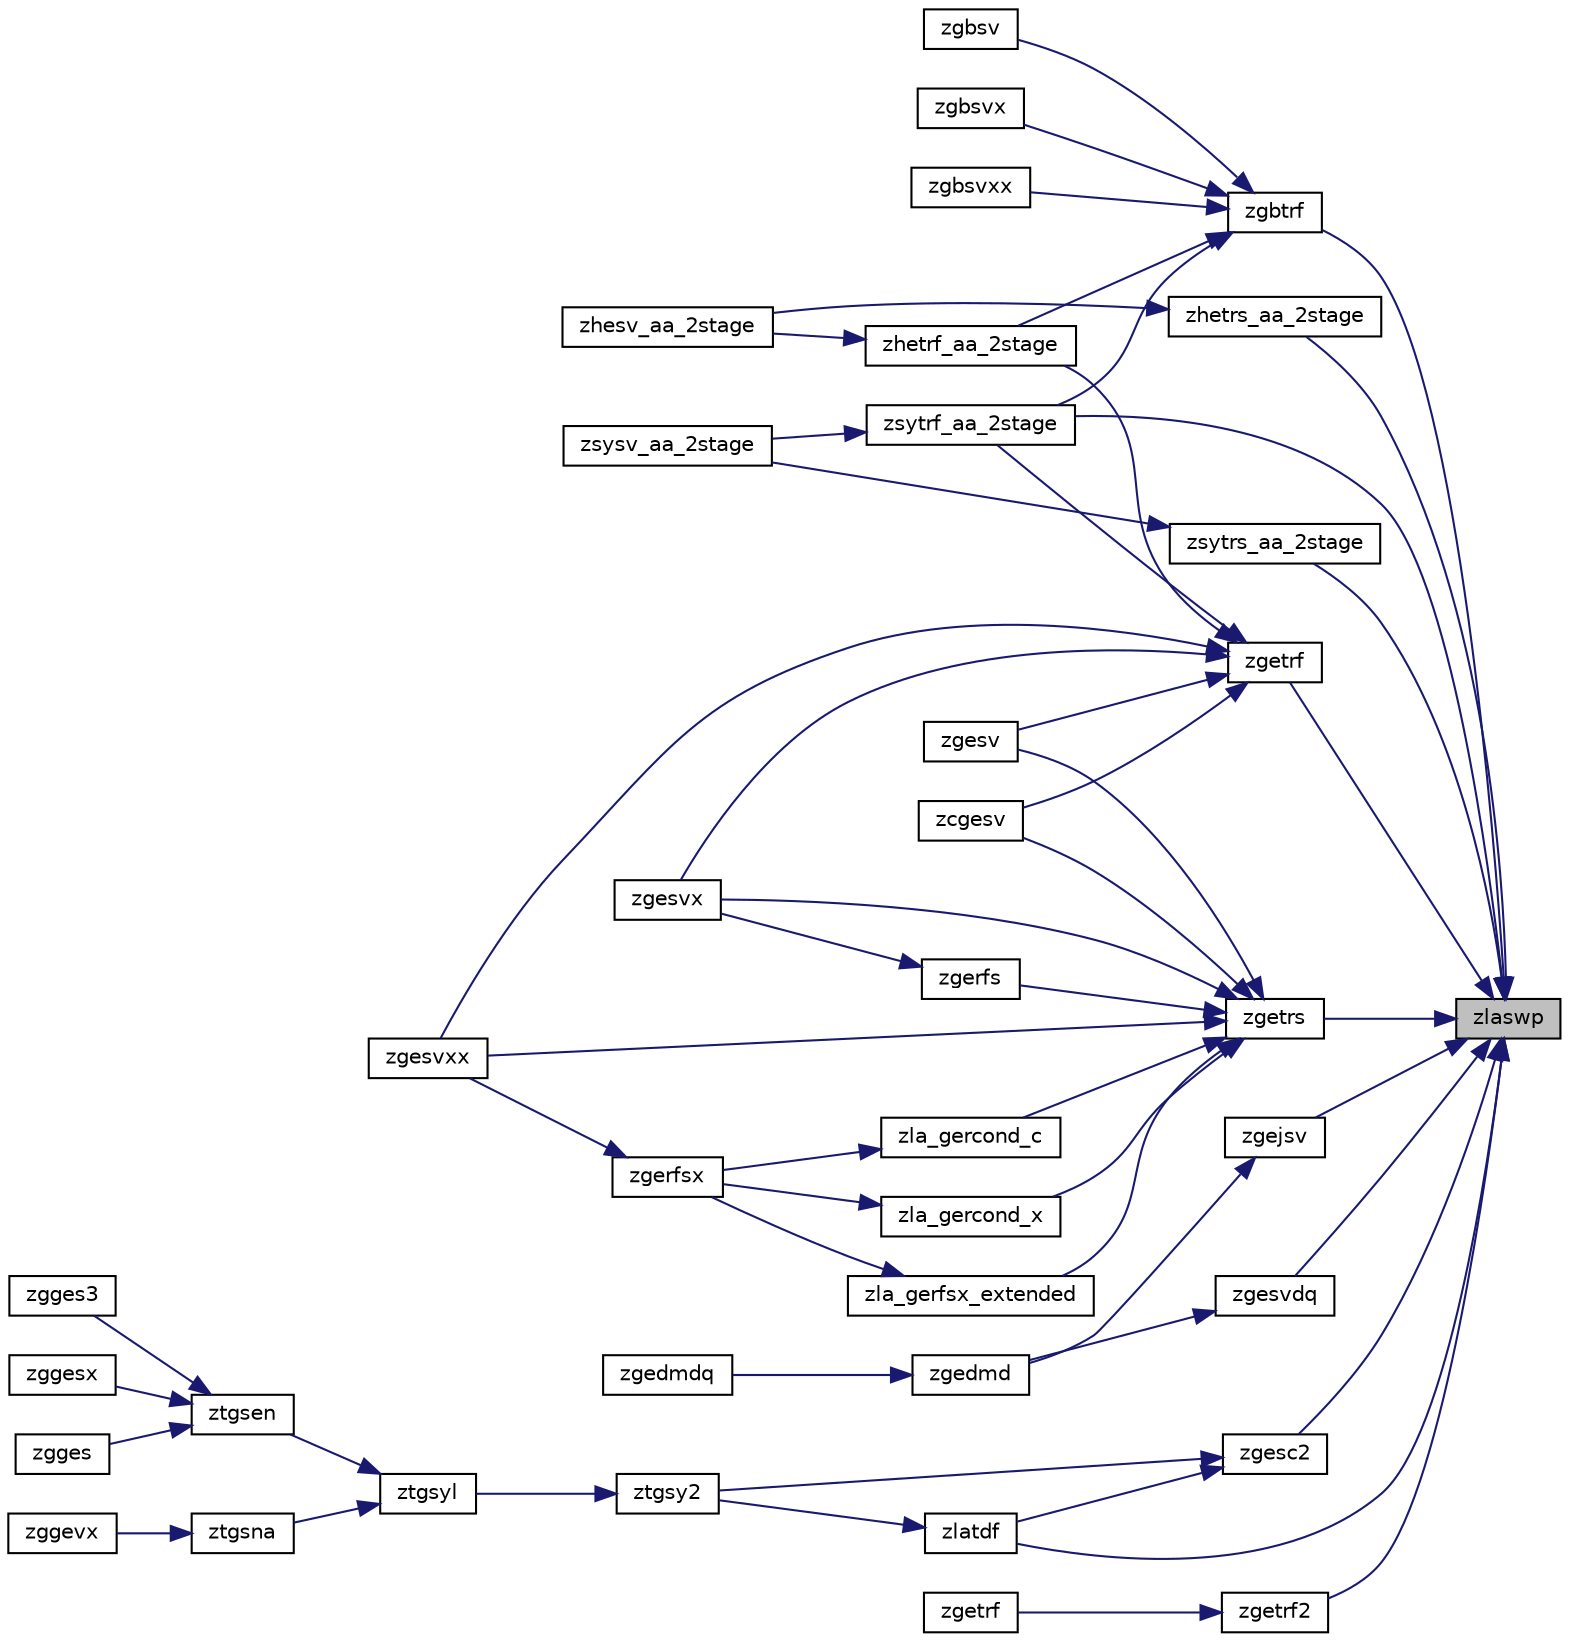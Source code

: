 digraph "zlaswp"
{
 // LATEX_PDF_SIZE
  edge [fontname="Helvetica",fontsize="10",labelfontname="Helvetica",labelfontsize="10"];
  node [fontname="Helvetica",fontsize="10",shape=record];
  rankdir="RL";
  Node1 [label="zlaswp",height=0.2,width=0.4,color="black", fillcolor="grey75", style="filled", fontcolor="black",tooltip="ZLASWP performs a series of row interchanges on a general rectangular matrix."];
  Node1 -> Node2 [dir="back",color="midnightblue",fontsize="10",style="solid",fontname="Helvetica"];
  Node2 [label="zgbtrf",height=0.2,width=0.4,color="black", fillcolor="white", style="filled",URL="$zgbtrf_8f.html#a9b98a0ba02d0dc89be7ac6319a29755d",tooltip="ZGBTRF"];
  Node2 -> Node3 [dir="back",color="midnightblue",fontsize="10",style="solid",fontname="Helvetica"];
  Node3 [label="zgbsv",height=0.2,width=0.4,color="black", fillcolor="white", style="filled",URL="$zgbsv_8f.html#a908abc0aad64131b9a32edb08510eb00",tooltip="ZGBSV computes the solution to system of linear equations A * X = B for GB matrices (simple driver)"];
  Node2 -> Node4 [dir="back",color="midnightblue",fontsize="10",style="solid",fontname="Helvetica"];
  Node4 [label="zgbsvx",height=0.2,width=0.4,color="black", fillcolor="white", style="filled",URL="$zgbsvx_8f.html#a64dec51ad6dacf882bf2d335ca583aa0",tooltip="ZGBSVX computes the solution to system of linear equations A * X = B for GB matrices"];
  Node2 -> Node5 [dir="back",color="midnightblue",fontsize="10",style="solid",fontname="Helvetica"];
  Node5 [label="zgbsvxx",height=0.2,width=0.4,color="black", fillcolor="white", style="filled",URL="$zgbsvxx_8f.html#ad0be5b79eba27d25c57e5a605bf4d730",tooltip="ZGBSVXX computes the solution to system of linear equations A * X = B for GB matrices"];
  Node2 -> Node6 [dir="back",color="midnightblue",fontsize="10",style="solid",fontname="Helvetica"];
  Node6 [label="zhetrf_aa_2stage",height=0.2,width=0.4,color="black", fillcolor="white", style="filled",URL="$zhetrf__aa__2stage_8f.html#ab944ec2289b9bf1bc48145f4d74d400b",tooltip="ZHETRF_AA_2STAGE"];
  Node6 -> Node7 [dir="back",color="midnightblue",fontsize="10",style="solid",fontname="Helvetica"];
  Node7 [label="zhesv_aa_2stage",height=0.2,width=0.4,color="black", fillcolor="white", style="filled",URL="$zhesv__aa__2stage_8f.html#ada4828eb3ecee73a77548a48357e0879",tooltip="ZHESV_AA_2STAGE computes the solution to system of linear equations A * X = B for HE matrices"];
  Node2 -> Node8 [dir="back",color="midnightblue",fontsize="10",style="solid",fontname="Helvetica"];
  Node8 [label="zsytrf_aa_2stage",height=0.2,width=0.4,color="black", fillcolor="white", style="filled",URL="$zsytrf__aa__2stage_8f.html#a62e74ed951e483ae971b180ce21aefe9",tooltip="ZSYTRF_AA_2STAGE"];
  Node8 -> Node9 [dir="back",color="midnightblue",fontsize="10",style="solid",fontname="Helvetica"];
  Node9 [label="zsysv_aa_2stage",height=0.2,width=0.4,color="black", fillcolor="white", style="filled",URL="$zsysv__aa__2stage_8f.html#a9b4f5e106b1ce85c8bb7bd35080b0dd0",tooltip="ZSYSV_AA_2STAGE computes the solution to system of linear equations A * X = B for SY matrices"];
  Node1 -> Node10 [dir="back",color="midnightblue",fontsize="10",style="solid",fontname="Helvetica"];
  Node10 [label="zgejsv",height=0.2,width=0.4,color="black", fillcolor="white", style="filled",URL="$zgejsv_8f.html#a3f8a01747e82e013b3057d4c6c9bbbd4",tooltip="ZGEJSV"];
  Node10 -> Node11 [dir="back",color="midnightblue",fontsize="10",style="solid",fontname="Helvetica"];
  Node11 [label="zgedmd",height=0.2,width=0.4,color="black", fillcolor="white", style="filled",URL="$zgedmd_8f90.html#a09cef60be58f076072bb592bd1223dec",tooltip="ZGEDMD computes the Dynamic Mode Decomposition (DMD) for a pair of data snapshot matrices."];
  Node11 -> Node12 [dir="back",color="midnightblue",fontsize="10",style="solid",fontname="Helvetica"];
  Node12 [label="zgedmdq",height=0.2,width=0.4,color="black", fillcolor="white", style="filled",URL="$zgedmdq_8f90.html#a2ed954e87a52cfdd0bf0d61a1ff43e16",tooltip="ZGEDMDQ computes the Dynamic Mode Decomposition (DMD) for a pair of data snapshot matrices."];
  Node1 -> Node13 [dir="back",color="midnightblue",fontsize="10",style="solid",fontname="Helvetica"];
  Node13 [label="zgesc2",height=0.2,width=0.4,color="black", fillcolor="white", style="filled",URL="$zgesc2_8f.html#a9adcef3bc45139ea3693275252880c29",tooltip="ZGESC2 solves a system of linear equations using the LU factorization with complete pivoting computed..."];
  Node13 -> Node14 [dir="back",color="midnightblue",fontsize="10",style="solid",fontname="Helvetica"];
  Node14 [label="zlatdf",height=0.2,width=0.4,color="black", fillcolor="white", style="filled",URL="$zlatdf_8f.html#ac08252350693cb3e0f04470612aa638e",tooltip="ZLATDF uses the LU factorization of the n-by-n matrix computed by sgetc2 and computes a contribution ..."];
  Node14 -> Node15 [dir="back",color="midnightblue",fontsize="10",style="solid",fontname="Helvetica"];
  Node15 [label="ztgsy2",height=0.2,width=0.4,color="black", fillcolor="white", style="filled",URL="$ztgsy2_8f.html#ab24c8af7cc49b5eef89718d4d6a889e3",tooltip="ZTGSY2 solves the generalized Sylvester equation (unblocked algorithm)."];
  Node15 -> Node16 [dir="back",color="midnightblue",fontsize="10",style="solid",fontname="Helvetica"];
  Node16 [label="ztgsyl",height=0.2,width=0.4,color="black", fillcolor="white", style="filled",URL="$ztgsyl_8f.html#a22f8cefe07cc93027fb5e74f99f391a8",tooltip="ZTGSYL"];
  Node16 -> Node17 [dir="back",color="midnightblue",fontsize="10",style="solid",fontname="Helvetica"];
  Node17 [label="ztgsen",height=0.2,width=0.4,color="black", fillcolor="white", style="filled",URL="$ztgsen_8f.html#a3095b9c0e4d0432e05ef0e88dbc4ae7c",tooltip="ZTGSEN"];
  Node17 -> Node18 [dir="back",color="midnightblue",fontsize="10",style="solid",fontname="Helvetica"];
  Node18 [label="zgges",height=0.2,width=0.4,color="black", fillcolor="white", style="filled",URL="$zgges_8f.html#a788ffb82ac609cc3e99de43c4cea3e7b",tooltip="ZGGES computes the eigenvalues, the Schur form, and, optionally, the matrix of Schur vectors for GE m..."];
  Node17 -> Node19 [dir="back",color="midnightblue",fontsize="10",style="solid",fontname="Helvetica"];
  Node19 [label="zgges3",height=0.2,width=0.4,color="black", fillcolor="white", style="filled",URL="$zgges3_8f.html#a20c384504d174350a16063cbc115281e",tooltip="ZGGES3 computes the eigenvalues, the Schur form, and, optionally, the matrix of Schur vectors for GE ..."];
  Node17 -> Node20 [dir="back",color="midnightblue",fontsize="10",style="solid",fontname="Helvetica"];
  Node20 [label="zggesx",height=0.2,width=0.4,color="black", fillcolor="white", style="filled",URL="$zggesx_8f.html#a73f44f731074e8f98990b89711bd60fa",tooltip="ZGGESX computes the eigenvalues, the Schur form, and, optionally, the matrix of Schur vectors for GE ..."];
  Node16 -> Node21 [dir="back",color="midnightblue",fontsize="10",style="solid",fontname="Helvetica"];
  Node21 [label="ztgsna",height=0.2,width=0.4,color="black", fillcolor="white", style="filled",URL="$ztgsna_8f.html#a7dbbe62862cb79387b6d3575ffcb68ea",tooltip="ZTGSNA"];
  Node21 -> Node22 [dir="back",color="midnightblue",fontsize="10",style="solid",fontname="Helvetica"];
  Node22 [label="zggevx",height=0.2,width=0.4,color="black", fillcolor="white", style="filled",URL="$zggevx_8f.html#aad769423756706f1186027c9dd7615e4",tooltip="ZGGEVX computes the eigenvalues and, optionally, the left and/or right eigenvectors for GE matrices"];
  Node13 -> Node15 [dir="back",color="midnightblue",fontsize="10",style="solid",fontname="Helvetica"];
  Node1 -> Node23 [dir="back",color="midnightblue",fontsize="10",style="solid",fontname="Helvetica"];
  Node23 [label="zgesvdq",height=0.2,width=0.4,color="black", fillcolor="white", style="filled",URL="$zgesvdq_8f.html#a964d223acba8bbc2118353c864fa2a39",tooltip="ZGESVDQ computes the singular value decomposition (SVD) with a QR-Preconditioned QR SVD Method for GE..."];
  Node23 -> Node11 [dir="back",color="midnightblue",fontsize="10",style="solid",fontname="Helvetica"];
  Node1 -> Node24 [dir="back",color="midnightblue",fontsize="10",style="solid",fontname="Helvetica"];
  Node24 [label="zgetrf",height=0.2,width=0.4,color="black", fillcolor="white", style="filled",URL="$VARIANTS_2lu_2CR_2zgetrf_8f.html#a5b625680e6251feb29e386193914981c",tooltip="ZGETRF VARIANT: Crout Level 3 BLAS version of the algorithm."];
  Node24 -> Node25 [dir="back",color="midnightblue",fontsize="10",style="solid",fontname="Helvetica"];
  Node25 [label="zcgesv",height=0.2,width=0.4,color="black", fillcolor="white", style="filled",URL="$zcgesv_8f.html#a892cb7992dc737797a8b8043dfc81a48",tooltip="ZCGESV computes the solution to system of linear equations A * X = B for GE matrices (mixed precision..."];
  Node24 -> Node26 [dir="back",color="midnightblue",fontsize="10",style="solid",fontname="Helvetica"];
  Node26 [label="zgesv",height=0.2,width=0.4,color="black", fillcolor="white", style="filled",URL="$group__gesv.html#ga531713dfc62bc5df387b7bb486a9deeb",tooltip="Download ZGESV + dependencies  <a href=\"http://www.netlib.org/cgi-bin/netlibfiles...."];
  Node24 -> Node27 [dir="back",color="midnightblue",fontsize="10",style="solid",fontname="Helvetica"];
  Node27 [label="zgesvx",height=0.2,width=0.4,color="black", fillcolor="white", style="filled",URL="$zgesvx_8f.html#abe3ae17895d46aeb7c9e5a076eaeeb69",tooltip="ZGESVX computes the solution to system of linear equations A * X = B for GE matrices"];
  Node24 -> Node28 [dir="back",color="midnightblue",fontsize="10",style="solid",fontname="Helvetica"];
  Node28 [label="zgesvxx",height=0.2,width=0.4,color="black", fillcolor="white", style="filled",URL="$zgesvxx_8f.html#aff43ace945f982f6612eeace3c1b4f3b",tooltip="ZGESVXX computes the solution to system of linear equations A * X = B for GE matrices"];
  Node24 -> Node6 [dir="back",color="midnightblue",fontsize="10",style="solid",fontname="Helvetica"];
  Node24 -> Node8 [dir="back",color="midnightblue",fontsize="10",style="solid",fontname="Helvetica"];
  Node1 -> Node29 [dir="back",color="midnightblue",fontsize="10",style="solid",fontname="Helvetica"];
  Node29 [label="zgetrf2",height=0.2,width=0.4,color="black", fillcolor="white", style="filled",URL="$zgetrf2_8f.html#a87dc743fe496a1bebc67cde3682a6923",tooltip="ZGETRF2"];
  Node29 -> Node30 [dir="back",color="midnightblue",fontsize="10",style="solid",fontname="Helvetica"];
  Node30 [label="zgetrf",height=0.2,width=0.4,color="black", fillcolor="white", style="filled",URL="$zgetrf_8f.html#a5b625680e6251feb29e386193914981c",tooltip="ZGETRF"];
  Node1 -> Node31 [dir="back",color="midnightblue",fontsize="10",style="solid",fontname="Helvetica"];
  Node31 [label="zgetrs",height=0.2,width=0.4,color="black", fillcolor="white", style="filled",URL="$zgetrs_8f.html#a3a5b88a7e8bf70591e521e86464e109d",tooltip="ZGETRS"];
  Node31 -> Node25 [dir="back",color="midnightblue",fontsize="10",style="solid",fontname="Helvetica"];
  Node31 -> Node32 [dir="back",color="midnightblue",fontsize="10",style="solid",fontname="Helvetica"];
  Node32 [label="zgerfs",height=0.2,width=0.4,color="black", fillcolor="white", style="filled",URL="$zgerfs_8f.html#a42986fd49f5f845a013fb66134ce7847",tooltip="ZGERFS"];
  Node32 -> Node27 [dir="back",color="midnightblue",fontsize="10",style="solid",fontname="Helvetica"];
  Node31 -> Node26 [dir="back",color="midnightblue",fontsize="10",style="solid",fontname="Helvetica"];
  Node31 -> Node27 [dir="back",color="midnightblue",fontsize="10",style="solid",fontname="Helvetica"];
  Node31 -> Node28 [dir="back",color="midnightblue",fontsize="10",style="solid",fontname="Helvetica"];
  Node31 -> Node33 [dir="back",color="midnightblue",fontsize="10",style="solid",fontname="Helvetica"];
  Node33 [label="zla_gercond_c",height=0.2,width=0.4,color="black", fillcolor="white", style="filled",URL="$zla__gercond__c_8f.html#ab08ab71400afba05aff8565ab8d3d4e0",tooltip="ZLA_GERCOND_C computes the infinity norm condition number of op(A)*inv(diag(c)) for general matrices."];
  Node33 -> Node34 [dir="back",color="midnightblue",fontsize="10",style="solid",fontname="Helvetica"];
  Node34 [label="zgerfsx",height=0.2,width=0.4,color="black", fillcolor="white", style="filled",URL="$zgerfsx_8f.html#a27a6dc0c11a5de56db8aac64619b7873",tooltip="ZGERFSX"];
  Node34 -> Node28 [dir="back",color="midnightblue",fontsize="10",style="solid",fontname="Helvetica"];
  Node31 -> Node35 [dir="back",color="midnightblue",fontsize="10",style="solid",fontname="Helvetica"];
  Node35 [label="zla_gercond_x",height=0.2,width=0.4,color="black", fillcolor="white", style="filled",URL="$zla__gercond__x_8f.html#ae625c625f36963209b3b3ddd640b6305",tooltip="ZLA_GERCOND_X computes the infinity norm condition number of op(A)*diag(x) for general matrices."];
  Node35 -> Node34 [dir="back",color="midnightblue",fontsize="10",style="solid",fontname="Helvetica"];
  Node31 -> Node36 [dir="back",color="midnightblue",fontsize="10",style="solid",fontname="Helvetica"];
  Node36 [label="zla_gerfsx_extended",height=0.2,width=0.4,color="black", fillcolor="white", style="filled",URL="$zla__gerfsx__extended_8f.html#af04f5fc86ce0bcd42d8eed61cf927692",tooltip="ZLA_GERFSX_EXTENDED"];
  Node36 -> Node34 [dir="back",color="midnightblue",fontsize="10",style="solid",fontname="Helvetica"];
  Node1 -> Node37 [dir="back",color="midnightblue",fontsize="10",style="solid",fontname="Helvetica"];
  Node37 [label="zhetrs_aa_2stage",height=0.2,width=0.4,color="black", fillcolor="white", style="filled",URL="$zhetrs__aa__2stage_8f.html#a1b734dc9ef63aa6805fa4d51ede7917d",tooltip="ZHETRS_AA_2STAGE"];
  Node37 -> Node7 [dir="back",color="midnightblue",fontsize="10",style="solid",fontname="Helvetica"];
  Node1 -> Node14 [dir="back",color="midnightblue",fontsize="10",style="solid",fontname="Helvetica"];
  Node1 -> Node8 [dir="back",color="midnightblue",fontsize="10",style="solid",fontname="Helvetica"];
  Node1 -> Node38 [dir="back",color="midnightblue",fontsize="10",style="solid",fontname="Helvetica"];
  Node38 [label="zsytrs_aa_2stage",height=0.2,width=0.4,color="black", fillcolor="white", style="filled",URL="$zsytrs__aa__2stage_8f.html#ac3d5bd5cb351aace882e160acca7e37e",tooltip="ZSYTRS_AA_2STAGE"];
  Node38 -> Node9 [dir="back",color="midnightblue",fontsize="10",style="solid",fontname="Helvetica"];
}
